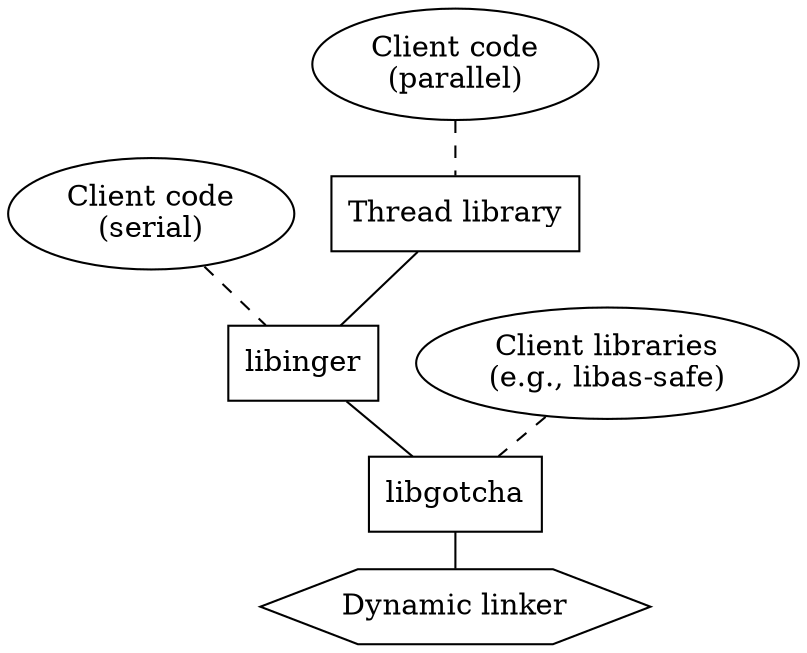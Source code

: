 strict graph {
	ranksep=0.25;

	{
		node [shape=oval];

		serialclient [label="Client code\n(serial)"];
		parallelclient [label="Client code\n(parallel)"];
		libassafe [label="Client libraries\n(e.g., libas-safe)"];
	}

	{
		node [shape=box];

		threadlib [label="Thread library"];
		libinger;
		libgotcha;
	}

	rtld [shape=hexagon,label="Dynamic linker"];

	threadlib -- libinger;
	libinger -- libgotcha;
	libgotcha -- rtld;

	{
		edge [style=dashed];

		serialclient -- libinger;
		parallelclient -- threadlib;
		libassafe -- libgotcha;
	}
}
